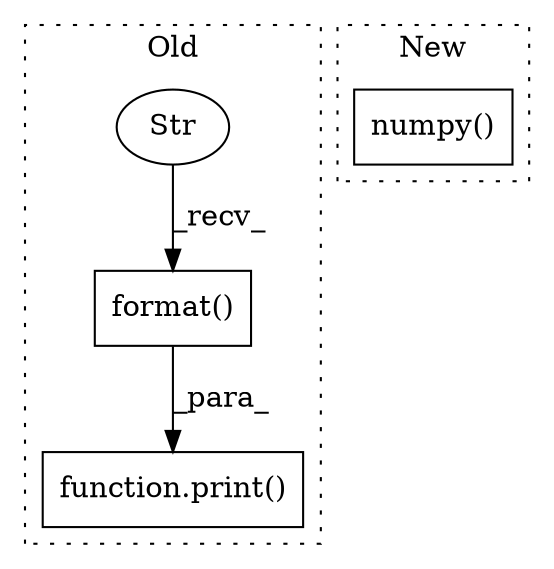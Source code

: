 digraph G {
subgraph cluster0 {
1 [label="format()" a="75" s="5218,5249" l="27,1" shape="box"];
3 [label="Str" a="66" s="5218" l="19" shape="ellipse"];
4 [label="function.print()" a="75" s="5212,5250" l="6,1" shape="box"];
label = "Old";
style="dotted";
}
subgraph cluster1 {
2 [label="numpy()" a="75" s="11053" l="26" shape="box"];
label = "New";
style="dotted";
}
1 -> 4 [label="_para_"];
3 -> 1 [label="_recv_"];
}
